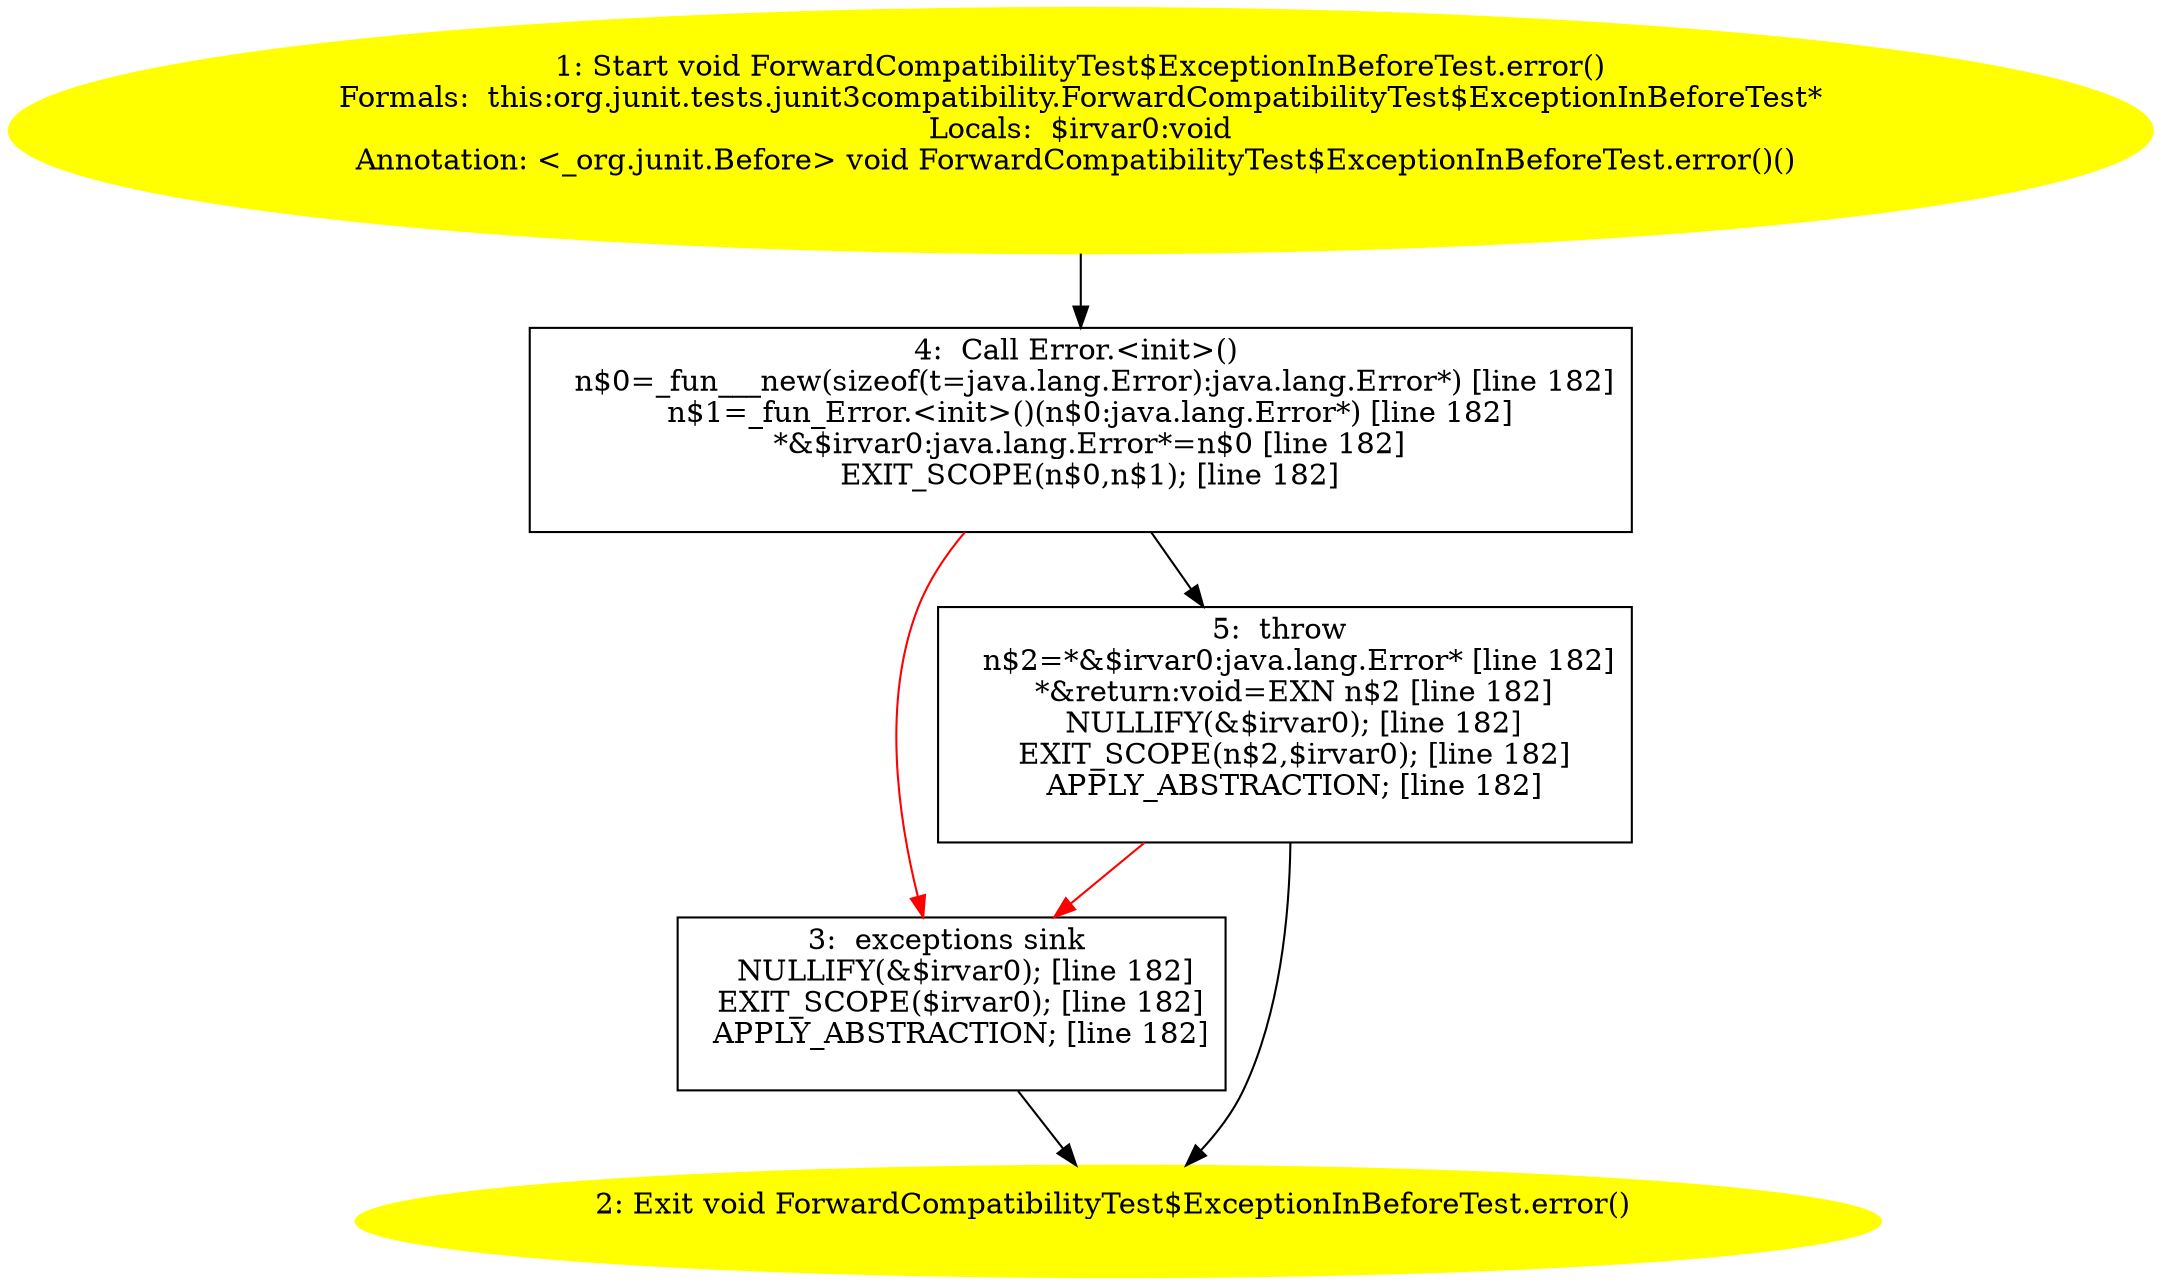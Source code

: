 /* @generated */
digraph cfg {
"org.junit.tests.junit3compatibility.ForwardCompatibilityTest$ExceptionInBeforeTest.error():void.bda60fabf64bce51992c76d0cc7e5903_1" [label="1: Start void ForwardCompatibilityTest$ExceptionInBeforeTest.error()\nFormals:  this:org.junit.tests.junit3compatibility.ForwardCompatibilityTest$ExceptionInBeforeTest*\nLocals:  $irvar0:void\nAnnotation: <_org.junit.Before> void ForwardCompatibilityTest$ExceptionInBeforeTest.error()() \n  " color=yellow style=filled]
	

	 "org.junit.tests.junit3compatibility.ForwardCompatibilityTest$ExceptionInBeforeTest.error():void.bda60fabf64bce51992c76d0cc7e5903_1" -> "org.junit.tests.junit3compatibility.ForwardCompatibilityTest$ExceptionInBeforeTest.error():void.bda60fabf64bce51992c76d0cc7e5903_4" ;
"org.junit.tests.junit3compatibility.ForwardCompatibilityTest$ExceptionInBeforeTest.error():void.bda60fabf64bce51992c76d0cc7e5903_2" [label="2: Exit void ForwardCompatibilityTest$ExceptionInBeforeTest.error() \n  " color=yellow style=filled]
	

"org.junit.tests.junit3compatibility.ForwardCompatibilityTest$ExceptionInBeforeTest.error():void.bda60fabf64bce51992c76d0cc7e5903_3" [label="3:  exceptions sink \n   NULLIFY(&$irvar0); [line 182]\n  EXIT_SCOPE($irvar0); [line 182]\n  APPLY_ABSTRACTION; [line 182]\n " shape="box"]
	

	 "org.junit.tests.junit3compatibility.ForwardCompatibilityTest$ExceptionInBeforeTest.error():void.bda60fabf64bce51992c76d0cc7e5903_3" -> "org.junit.tests.junit3compatibility.ForwardCompatibilityTest$ExceptionInBeforeTest.error():void.bda60fabf64bce51992c76d0cc7e5903_2" ;
"org.junit.tests.junit3compatibility.ForwardCompatibilityTest$ExceptionInBeforeTest.error():void.bda60fabf64bce51992c76d0cc7e5903_4" [label="4:  Call Error.<init>() \n   n$0=_fun___new(sizeof(t=java.lang.Error):java.lang.Error*) [line 182]\n  n$1=_fun_Error.<init>()(n$0:java.lang.Error*) [line 182]\n  *&$irvar0:java.lang.Error*=n$0 [line 182]\n  EXIT_SCOPE(n$0,n$1); [line 182]\n " shape="box"]
	

	 "org.junit.tests.junit3compatibility.ForwardCompatibilityTest$ExceptionInBeforeTest.error():void.bda60fabf64bce51992c76d0cc7e5903_4" -> "org.junit.tests.junit3compatibility.ForwardCompatibilityTest$ExceptionInBeforeTest.error():void.bda60fabf64bce51992c76d0cc7e5903_5" ;
	 "org.junit.tests.junit3compatibility.ForwardCompatibilityTest$ExceptionInBeforeTest.error():void.bda60fabf64bce51992c76d0cc7e5903_4" -> "org.junit.tests.junit3compatibility.ForwardCompatibilityTest$ExceptionInBeforeTest.error():void.bda60fabf64bce51992c76d0cc7e5903_3" [color="red" ];
"org.junit.tests.junit3compatibility.ForwardCompatibilityTest$ExceptionInBeforeTest.error():void.bda60fabf64bce51992c76d0cc7e5903_5" [label="5:  throw \n   n$2=*&$irvar0:java.lang.Error* [line 182]\n  *&return:void=EXN n$2 [line 182]\n  NULLIFY(&$irvar0); [line 182]\n  EXIT_SCOPE(n$2,$irvar0); [line 182]\n  APPLY_ABSTRACTION; [line 182]\n " shape="box"]
	

	 "org.junit.tests.junit3compatibility.ForwardCompatibilityTest$ExceptionInBeforeTest.error():void.bda60fabf64bce51992c76d0cc7e5903_5" -> "org.junit.tests.junit3compatibility.ForwardCompatibilityTest$ExceptionInBeforeTest.error():void.bda60fabf64bce51992c76d0cc7e5903_2" ;
	 "org.junit.tests.junit3compatibility.ForwardCompatibilityTest$ExceptionInBeforeTest.error():void.bda60fabf64bce51992c76d0cc7e5903_5" -> "org.junit.tests.junit3compatibility.ForwardCompatibilityTest$ExceptionInBeforeTest.error():void.bda60fabf64bce51992c76d0cc7e5903_3" [color="red" ];
}
